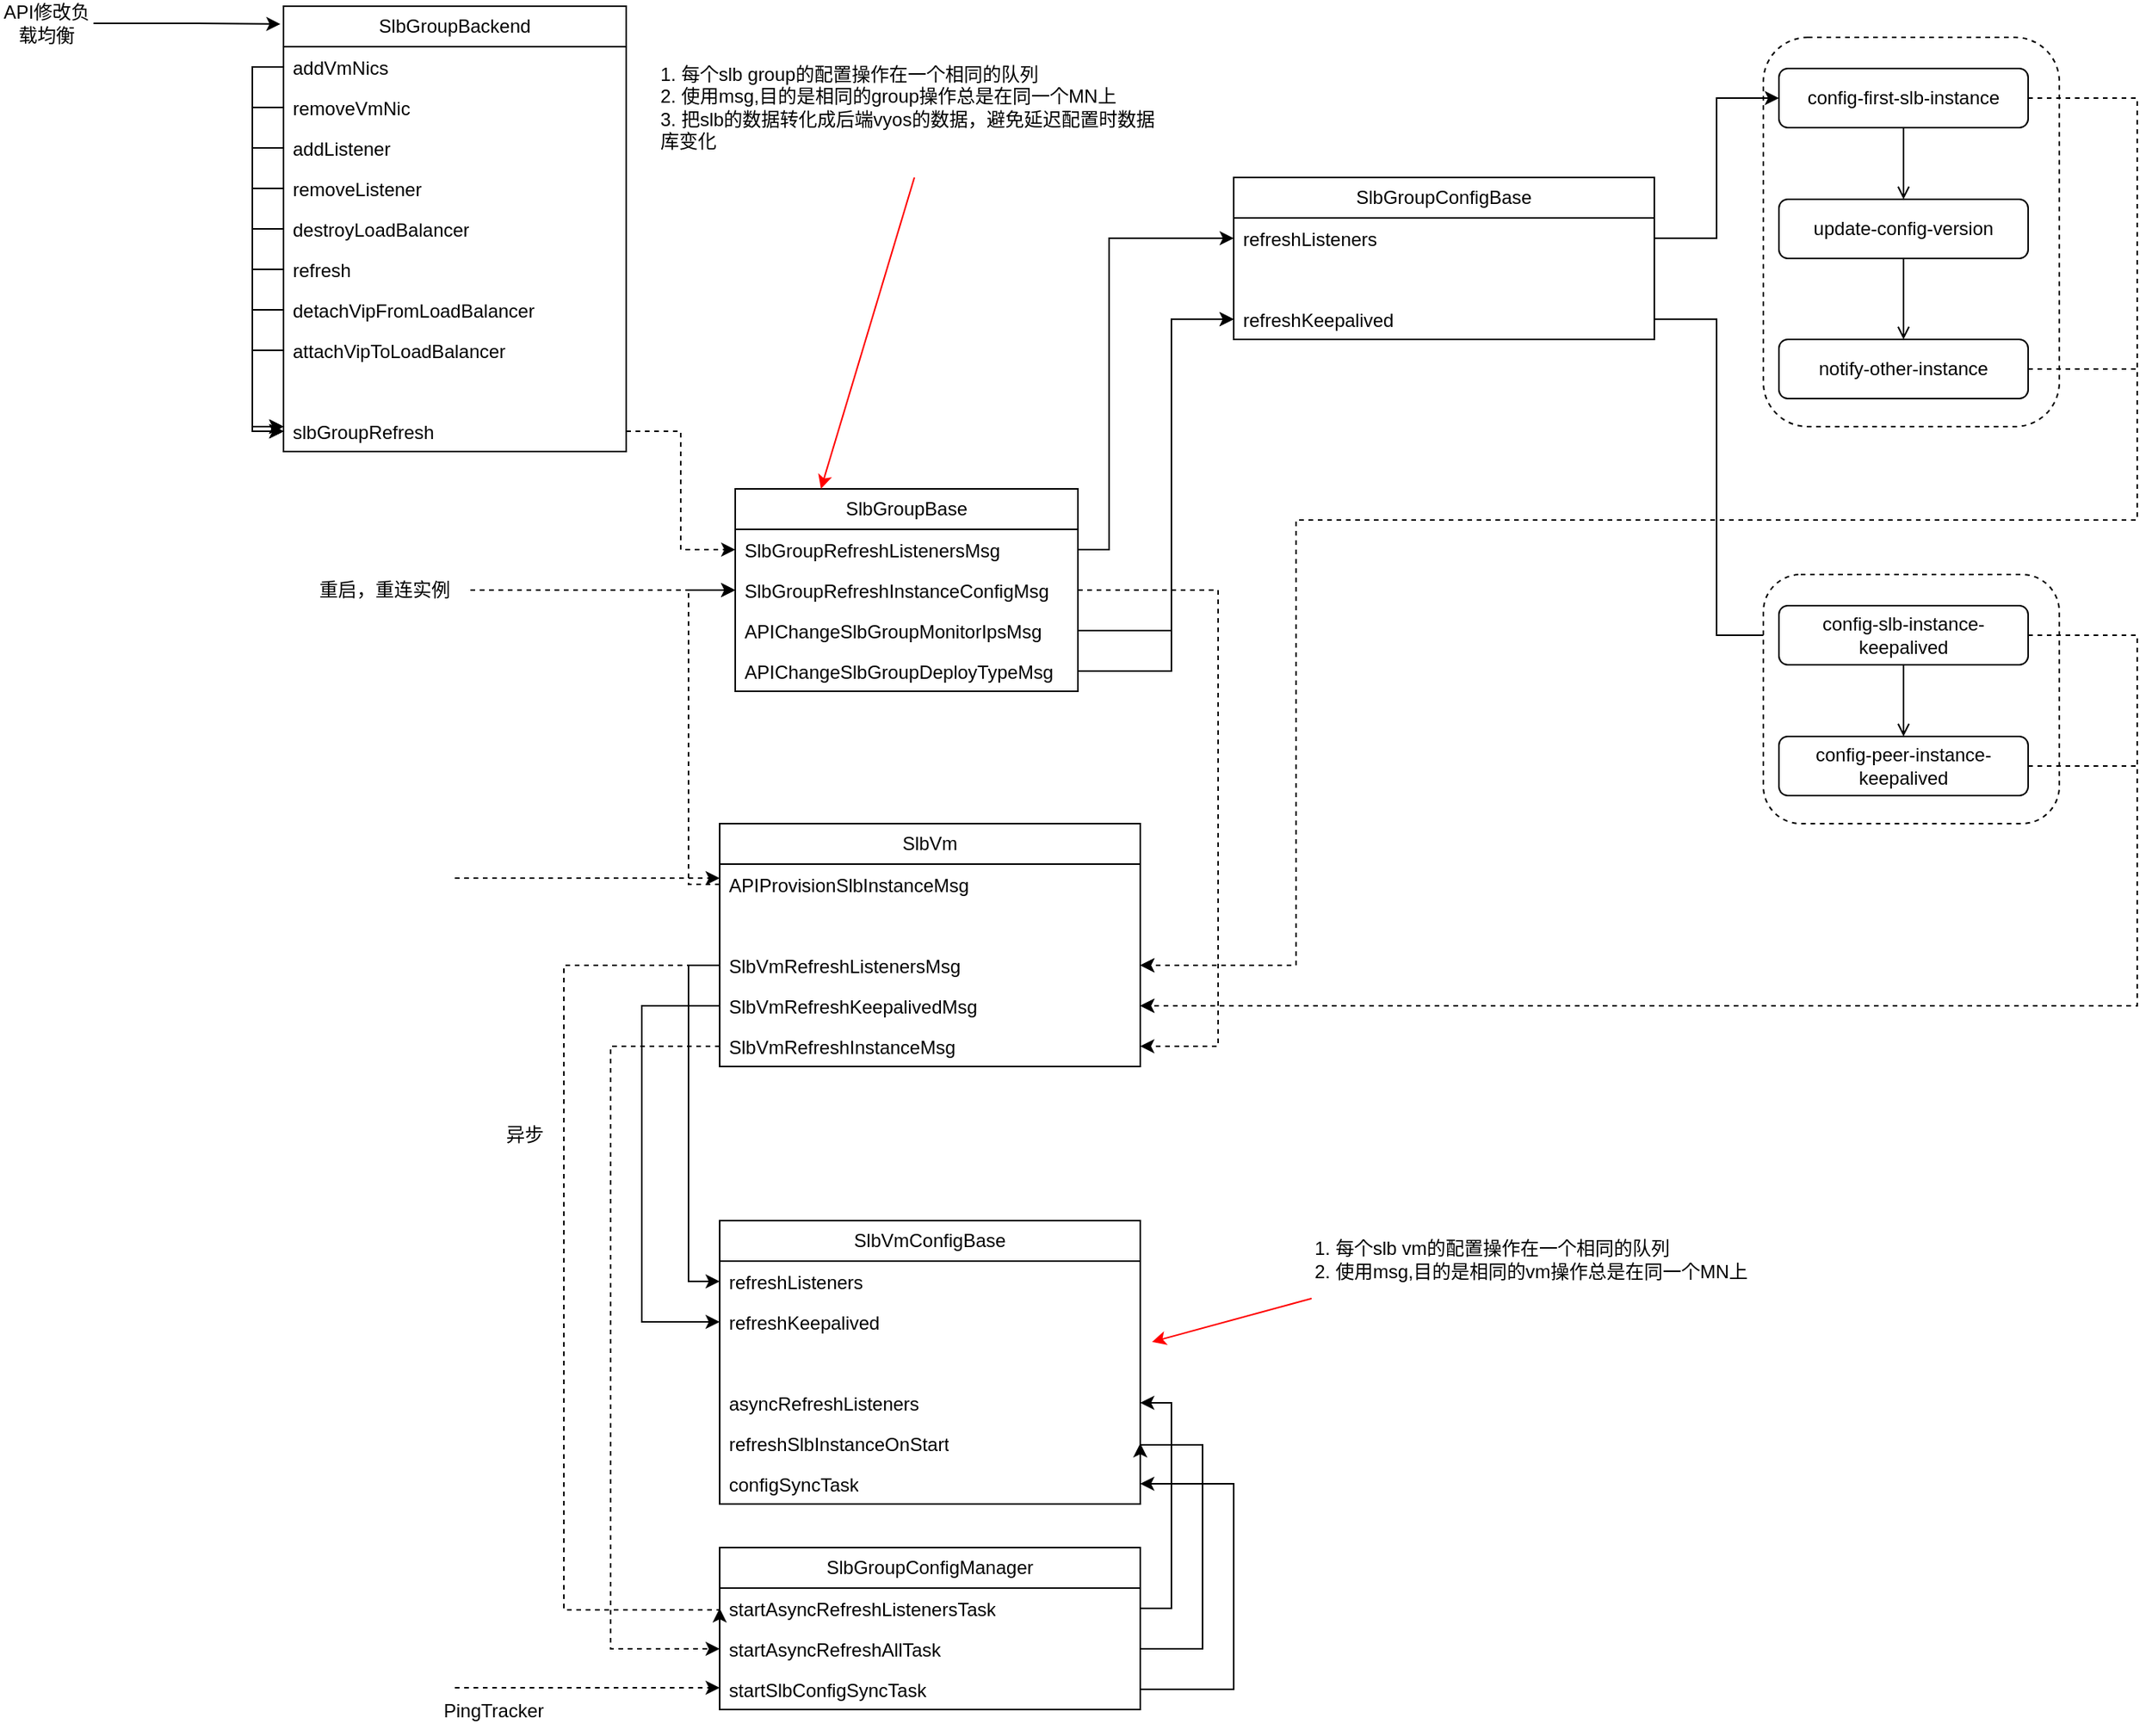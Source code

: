 <mxfile version="24.0.4" type="github">
  <diagram name="第 1 页" id="hfluHzG-TYxE_x7D1qcY">
    <mxGraphModel dx="2303" dy="1415" grid="1" gridSize="10" guides="1" tooltips="1" connect="1" arrows="1" fold="1" page="1" pageScale="1" pageWidth="1169" pageHeight="826" math="0" shadow="0">
      <root>
        <mxCell id="0" />
        <mxCell id="1" parent="0" />
        <mxCell id="cyxen19gM1Nl3GTO7q-8-1" value="SlbGroupBase" style="swimlane;fontStyle=0;childLayout=stackLayout;horizontal=1;startSize=26;fillColor=none;horizontalStack=0;resizeParent=1;resizeParentMax=0;resizeLast=0;collapsible=1;marginBottom=0;whiteSpace=wrap;html=1;" vertex="1" parent="1">
          <mxGeometry y="120" width="220" height="130" as="geometry" />
        </mxCell>
        <mxCell id="cyxen19gM1Nl3GTO7q-8-2" value="SlbGroupRefreshListenersMsg" style="text;strokeColor=none;fillColor=none;align=left;verticalAlign=top;spacingLeft=4;spacingRight=4;overflow=hidden;rotatable=0;points=[[0,0.5],[1,0.5]];portConstraint=eastwest;whiteSpace=wrap;html=1;" vertex="1" parent="cyxen19gM1Nl3GTO7q-8-1">
          <mxGeometry y="26" width="220" height="26" as="geometry" />
        </mxCell>
        <mxCell id="cyxen19gM1Nl3GTO7q-8-3" value="SlbGroupRefreshInstanceConfigMsg" style="text;strokeColor=none;fillColor=none;align=left;verticalAlign=top;spacingLeft=4;spacingRight=4;overflow=hidden;rotatable=0;points=[[0,0.5],[1,0.5]];portConstraint=eastwest;whiteSpace=wrap;html=1;" vertex="1" parent="cyxen19gM1Nl3GTO7q-8-1">
          <mxGeometry y="52" width="220" height="26" as="geometry" />
        </mxCell>
        <mxCell id="cyxen19gM1Nl3GTO7q-8-4" value="APIChangeSlbGroupMonitorIpsMsg" style="text;strokeColor=none;fillColor=none;align=left;verticalAlign=top;spacingLeft=4;spacingRight=4;overflow=hidden;rotatable=0;points=[[0,0.5],[1,0.5]];portConstraint=eastwest;whiteSpace=wrap;html=1;" vertex="1" parent="cyxen19gM1Nl3GTO7q-8-1">
          <mxGeometry y="78" width="220" height="26" as="geometry" />
        </mxCell>
        <mxCell id="cyxen19gM1Nl3GTO7q-8-5" value="APIChangeSlbGroupDeployTypeMsg" style="text;strokeColor=none;fillColor=none;align=left;verticalAlign=top;spacingLeft=4;spacingRight=4;overflow=hidden;rotatable=0;points=[[0,0.5],[1,0.5]];portConstraint=eastwest;whiteSpace=wrap;html=1;" vertex="1" parent="cyxen19gM1Nl3GTO7q-8-1">
          <mxGeometry y="104" width="220" height="26" as="geometry" />
        </mxCell>
        <mxCell id="cyxen19gM1Nl3GTO7q-8-6" value="SlbGroupConfigBase" style="swimlane;fontStyle=0;childLayout=stackLayout;horizontal=1;startSize=26;fillColor=none;horizontalStack=0;resizeParent=1;resizeParentMax=0;resizeLast=0;collapsible=1;marginBottom=0;whiteSpace=wrap;html=1;" vertex="1" parent="1">
          <mxGeometry x="320" y="-80" width="270" height="104" as="geometry" />
        </mxCell>
        <mxCell id="cyxen19gM1Nl3GTO7q-8-7" value="refreshListeners" style="text;strokeColor=none;fillColor=none;align=left;verticalAlign=top;spacingLeft=4;spacingRight=4;overflow=hidden;rotatable=0;points=[[0,0.5],[1,0.5]];portConstraint=eastwest;whiteSpace=wrap;html=1;" vertex="1" parent="cyxen19gM1Nl3GTO7q-8-6">
          <mxGeometry y="26" width="270" height="26" as="geometry" />
        </mxCell>
        <mxCell id="cyxen19gM1Nl3GTO7q-8-8" value="&amp;nbsp;&amp;nbsp;" style="text;strokeColor=none;fillColor=none;align=left;verticalAlign=top;spacingLeft=4;spacingRight=4;overflow=hidden;rotatable=0;points=[[0,0.5],[1,0.5]];portConstraint=eastwest;whiteSpace=wrap;html=1;" vertex="1" parent="cyxen19gM1Nl3GTO7q-8-6">
          <mxGeometry y="52" width="270" height="26" as="geometry" />
        </mxCell>
        <mxCell id="cyxen19gM1Nl3GTO7q-8-9" value="refreshKeepalived" style="text;strokeColor=none;fillColor=none;align=left;verticalAlign=top;spacingLeft=4;spacingRight=4;overflow=hidden;rotatable=0;points=[[0,0.5],[1,0.5]];portConstraint=eastwest;whiteSpace=wrap;html=1;" vertex="1" parent="cyxen19gM1Nl3GTO7q-8-6">
          <mxGeometry y="78" width="270" height="26" as="geometry" />
        </mxCell>
        <mxCell id="cyxen19gM1Nl3GTO7q-8-16" value="SlbGroupBackend" style="swimlane;fontStyle=0;childLayout=stackLayout;horizontal=1;startSize=26;fillColor=none;horizontalStack=0;resizeParent=1;resizeParentMax=0;resizeLast=0;collapsible=1;marginBottom=0;whiteSpace=wrap;html=1;" vertex="1" parent="1">
          <mxGeometry x="-290" y="-190" width="220" height="286" as="geometry" />
        </mxCell>
        <mxCell id="cyxen19gM1Nl3GTO7q-8-29" style="edgeStyle=orthogonalEdgeStyle;rounded=0;orthogonalLoop=1;jettySize=auto;html=1;entryX=0;entryY=0.5;entryDx=0;entryDy=0;" edge="1" parent="cyxen19gM1Nl3GTO7q-8-16" source="cyxen19gM1Nl3GTO7q-8-17" target="cyxen19gM1Nl3GTO7q-8-26">
          <mxGeometry relative="1" as="geometry" />
        </mxCell>
        <mxCell id="cyxen19gM1Nl3GTO7q-8-17" value="addVmNics" style="text;strokeColor=none;fillColor=none;align=left;verticalAlign=top;spacingLeft=4;spacingRight=4;overflow=hidden;rotatable=0;points=[[0,0.5],[1,0.5]];portConstraint=eastwest;whiteSpace=wrap;html=1;" vertex="1" parent="cyxen19gM1Nl3GTO7q-8-16">
          <mxGeometry y="26" width="220" height="26" as="geometry" />
        </mxCell>
        <mxCell id="cyxen19gM1Nl3GTO7q-8-31" style="edgeStyle=orthogonalEdgeStyle;rounded=0;orthogonalLoop=1;jettySize=auto;html=1;entryX=0;entryY=0.5;entryDx=0;entryDy=0;" edge="1" parent="cyxen19gM1Nl3GTO7q-8-16" source="cyxen19gM1Nl3GTO7q-8-18" target="cyxen19gM1Nl3GTO7q-8-26">
          <mxGeometry relative="1" as="geometry" />
        </mxCell>
        <mxCell id="cyxen19gM1Nl3GTO7q-8-18" value="removeVmNic" style="text;strokeColor=none;fillColor=none;align=left;verticalAlign=top;spacingLeft=4;spacingRight=4;overflow=hidden;rotatable=0;points=[[0,0.5],[1,0.5]];portConstraint=eastwest;whiteSpace=wrap;html=1;" vertex="1" parent="cyxen19gM1Nl3GTO7q-8-16">
          <mxGeometry y="52" width="220" height="26" as="geometry" />
        </mxCell>
        <mxCell id="cyxen19gM1Nl3GTO7q-8-32" style="edgeStyle=orthogonalEdgeStyle;rounded=0;orthogonalLoop=1;jettySize=auto;html=1;entryX=0;entryY=0.5;entryDx=0;entryDy=0;" edge="1" parent="cyxen19gM1Nl3GTO7q-8-16" source="cyxen19gM1Nl3GTO7q-8-19" target="cyxen19gM1Nl3GTO7q-8-26">
          <mxGeometry relative="1" as="geometry" />
        </mxCell>
        <mxCell id="cyxen19gM1Nl3GTO7q-8-19" value="addListener" style="text;strokeColor=none;fillColor=none;align=left;verticalAlign=top;spacingLeft=4;spacingRight=4;overflow=hidden;rotatable=0;points=[[0,0.5],[1,0.5]];portConstraint=eastwest;whiteSpace=wrap;html=1;" vertex="1" parent="cyxen19gM1Nl3GTO7q-8-16">
          <mxGeometry y="78" width="220" height="26" as="geometry" />
        </mxCell>
        <mxCell id="cyxen19gM1Nl3GTO7q-8-33" style="edgeStyle=orthogonalEdgeStyle;rounded=0;orthogonalLoop=1;jettySize=auto;html=1;" edge="1" parent="cyxen19gM1Nl3GTO7q-8-16" source="cyxen19gM1Nl3GTO7q-8-20">
          <mxGeometry relative="1" as="geometry">
            <mxPoint y="270" as="targetPoint" />
            <Array as="points">
              <mxPoint x="-20" y="117" />
              <mxPoint x="-20" y="270" />
            </Array>
          </mxGeometry>
        </mxCell>
        <mxCell id="cyxen19gM1Nl3GTO7q-8-20" value="removeListener" style="text;strokeColor=none;fillColor=none;align=left;verticalAlign=top;spacingLeft=4;spacingRight=4;overflow=hidden;rotatable=0;points=[[0,0.5],[1,0.5]];portConstraint=eastwest;whiteSpace=wrap;html=1;" vertex="1" parent="cyxen19gM1Nl3GTO7q-8-16">
          <mxGeometry y="104" width="220" height="26" as="geometry" />
        </mxCell>
        <mxCell id="cyxen19gM1Nl3GTO7q-8-34" style="edgeStyle=orthogonalEdgeStyle;rounded=0;orthogonalLoop=1;jettySize=auto;html=1;entryX=0;entryY=0.5;entryDx=0;entryDy=0;" edge="1" parent="cyxen19gM1Nl3GTO7q-8-16" source="cyxen19gM1Nl3GTO7q-8-21" target="cyxen19gM1Nl3GTO7q-8-26">
          <mxGeometry relative="1" as="geometry" />
        </mxCell>
        <mxCell id="cyxen19gM1Nl3GTO7q-8-21" value="destroyLoadBalancer" style="text;strokeColor=none;fillColor=none;align=left;verticalAlign=top;spacingLeft=4;spacingRight=4;overflow=hidden;rotatable=0;points=[[0,0.5],[1,0.5]];portConstraint=eastwest;whiteSpace=wrap;html=1;" vertex="1" parent="cyxen19gM1Nl3GTO7q-8-16">
          <mxGeometry y="130" width="220" height="26" as="geometry" />
        </mxCell>
        <mxCell id="cyxen19gM1Nl3GTO7q-8-35" style="edgeStyle=orthogonalEdgeStyle;rounded=0;orthogonalLoop=1;jettySize=auto;html=1;" edge="1" parent="cyxen19gM1Nl3GTO7q-8-16" source="cyxen19gM1Nl3GTO7q-8-22">
          <mxGeometry relative="1" as="geometry">
            <mxPoint y="270" as="targetPoint" />
            <Array as="points">
              <mxPoint x="-20" y="169" />
              <mxPoint x="-20" y="270" />
            </Array>
          </mxGeometry>
        </mxCell>
        <mxCell id="cyxen19gM1Nl3GTO7q-8-22" value="refresh" style="text;strokeColor=none;fillColor=none;align=left;verticalAlign=top;spacingLeft=4;spacingRight=4;overflow=hidden;rotatable=0;points=[[0,0.5],[1,0.5]];portConstraint=eastwest;whiteSpace=wrap;html=1;" vertex="1" parent="cyxen19gM1Nl3GTO7q-8-16">
          <mxGeometry y="156" width="220" height="26" as="geometry" />
        </mxCell>
        <mxCell id="cyxen19gM1Nl3GTO7q-8-36" style="edgeStyle=orthogonalEdgeStyle;rounded=0;orthogonalLoop=1;jettySize=auto;html=1;" edge="1" parent="cyxen19gM1Nl3GTO7q-8-16" source="cyxen19gM1Nl3GTO7q-8-23">
          <mxGeometry relative="1" as="geometry">
            <mxPoint y="270" as="targetPoint" />
            <Array as="points">
              <mxPoint x="-20" y="195" />
              <mxPoint x="-20" y="270" />
            </Array>
          </mxGeometry>
        </mxCell>
        <mxCell id="cyxen19gM1Nl3GTO7q-8-23" value="detachVipFromLoadBalancer" style="text;strokeColor=none;fillColor=none;align=left;verticalAlign=top;spacingLeft=4;spacingRight=4;overflow=hidden;rotatable=0;points=[[0,0.5],[1,0.5]];portConstraint=eastwest;whiteSpace=wrap;html=1;" vertex="1" parent="cyxen19gM1Nl3GTO7q-8-16">
          <mxGeometry y="182" width="220" height="26" as="geometry" />
        </mxCell>
        <mxCell id="cyxen19gM1Nl3GTO7q-8-37" style="edgeStyle=orthogonalEdgeStyle;rounded=0;orthogonalLoop=1;jettySize=auto;html=1;" edge="1" parent="cyxen19gM1Nl3GTO7q-8-16" source="cyxen19gM1Nl3GTO7q-8-24">
          <mxGeometry relative="1" as="geometry">
            <mxPoint y="270" as="targetPoint" />
            <Array as="points">
              <mxPoint x="-20" y="221" />
              <mxPoint x="-20" y="270" />
            </Array>
          </mxGeometry>
        </mxCell>
        <mxCell id="cyxen19gM1Nl3GTO7q-8-24" value="attachVipToLoadBalancer" style="text;strokeColor=none;fillColor=none;align=left;verticalAlign=top;spacingLeft=4;spacingRight=4;overflow=hidden;rotatable=0;points=[[0,0.5],[1,0.5]];portConstraint=eastwest;whiteSpace=wrap;html=1;" vertex="1" parent="cyxen19gM1Nl3GTO7q-8-16">
          <mxGeometry y="208" width="220" height="26" as="geometry" />
        </mxCell>
        <mxCell id="cyxen19gM1Nl3GTO7q-8-25" value="&amp;nbsp; &amp;nbsp;" style="text;strokeColor=none;fillColor=none;align=left;verticalAlign=top;spacingLeft=4;spacingRight=4;overflow=hidden;rotatable=0;points=[[0,0.5],[1,0.5]];portConstraint=eastwest;whiteSpace=wrap;html=1;" vertex="1" parent="cyxen19gM1Nl3GTO7q-8-16">
          <mxGeometry y="234" width="220" height="26" as="geometry" />
        </mxCell>
        <mxCell id="cyxen19gM1Nl3GTO7q-8-26" value="slbGroupRefresh" style="text;strokeColor=none;fillColor=none;align=left;verticalAlign=top;spacingLeft=4;spacingRight=4;overflow=hidden;rotatable=0;points=[[0,0.5],[1,0.5]];portConstraint=eastwest;whiteSpace=wrap;html=1;" vertex="1" parent="cyxen19gM1Nl3GTO7q-8-16">
          <mxGeometry y="260" width="220" height="26" as="geometry" />
        </mxCell>
        <mxCell id="cyxen19gM1Nl3GTO7q-8-38" style="edgeStyle=orthogonalEdgeStyle;rounded=0;orthogonalLoop=1;jettySize=auto;html=1;entryX=0;entryY=0.5;entryDx=0;entryDy=0;dashed=1;" edge="1" parent="1" source="cyxen19gM1Nl3GTO7q-8-26" target="cyxen19gM1Nl3GTO7q-8-2">
          <mxGeometry relative="1" as="geometry" />
        </mxCell>
        <mxCell id="cyxen19gM1Nl3GTO7q-8-39" value="API修改负载均衡" style="text;html=1;align=center;verticalAlign=middle;whiteSpace=wrap;rounded=0;" vertex="1" parent="1">
          <mxGeometry x="-472" y="-194" width="60" height="30" as="geometry" />
        </mxCell>
        <mxCell id="cyxen19gM1Nl3GTO7q-8-40" style="edgeStyle=orthogonalEdgeStyle;rounded=0;orthogonalLoop=1;jettySize=auto;html=1;entryX=-0.009;entryY=0.04;entryDx=0;entryDy=0;entryPerimeter=0;" edge="1" parent="1" source="cyxen19gM1Nl3GTO7q-8-39" target="cyxen19gM1Nl3GTO7q-8-16">
          <mxGeometry relative="1" as="geometry" />
        </mxCell>
        <mxCell id="cyxen19gM1Nl3GTO7q-8-41" style="edgeStyle=orthogonalEdgeStyle;rounded=0;orthogonalLoop=1;jettySize=auto;html=1;entryX=0;entryY=0.5;entryDx=0;entryDy=0;" edge="1" parent="1" source="cyxen19gM1Nl3GTO7q-8-2" target="cyxen19gM1Nl3GTO7q-8-7">
          <mxGeometry relative="1" as="geometry">
            <Array as="points">
              <mxPoint x="240" y="159" />
              <mxPoint x="240" y="-41" />
            </Array>
          </mxGeometry>
        </mxCell>
        <mxCell id="cyxen19gM1Nl3GTO7q-8-48" value="" style="group" vertex="1" connectable="0" parent="1">
          <mxGeometry x="660" y="-170" width="190" height="250" as="geometry" />
        </mxCell>
        <mxCell id="cyxen19gM1Nl3GTO7q-8-47" value="" style="rounded=1;whiteSpace=wrap;html=1;dashed=1;" vertex="1" parent="cyxen19gM1Nl3GTO7q-8-48">
          <mxGeometry width="190" height="250" as="geometry" />
        </mxCell>
        <mxCell id="cyxen19gM1Nl3GTO7q-8-45" style="edgeStyle=orthogonalEdgeStyle;rounded=0;orthogonalLoop=1;jettySize=auto;html=1;entryX=0.5;entryY=0;entryDx=0;entryDy=0;endArrow=open;endFill=0;" edge="1" parent="cyxen19gM1Nl3GTO7q-8-48" source="cyxen19gM1Nl3GTO7q-8-42" target="cyxen19gM1Nl3GTO7q-8-43">
          <mxGeometry relative="1" as="geometry" />
        </mxCell>
        <mxCell id="cyxen19gM1Nl3GTO7q-8-42" value="config-first-slb-instance" style="rounded=1;whiteSpace=wrap;html=1;" vertex="1" parent="cyxen19gM1Nl3GTO7q-8-48">
          <mxGeometry x="10" y="20" width="160" height="38" as="geometry" />
        </mxCell>
        <mxCell id="cyxen19gM1Nl3GTO7q-8-46" style="edgeStyle=orthogonalEdgeStyle;rounded=0;orthogonalLoop=1;jettySize=auto;html=1;endArrow=open;endFill=0;" edge="1" parent="cyxen19gM1Nl3GTO7q-8-48" source="cyxen19gM1Nl3GTO7q-8-43" target="cyxen19gM1Nl3GTO7q-8-44">
          <mxGeometry relative="1" as="geometry" />
        </mxCell>
        <mxCell id="cyxen19gM1Nl3GTO7q-8-43" value="update-config-version" style="rounded=1;whiteSpace=wrap;html=1;" vertex="1" parent="cyxen19gM1Nl3GTO7q-8-48">
          <mxGeometry x="10" y="104" width="160" height="38" as="geometry" />
        </mxCell>
        <mxCell id="cyxen19gM1Nl3GTO7q-8-44" value="notify-other-instance" style="rounded=1;whiteSpace=wrap;html=1;" vertex="1" parent="cyxen19gM1Nl3GTO7q-8-48">
          <mxGeometry x="10" y="194" width="160" height="38" as="geometry" />
        </mxCell>
        <mxCell id="cyxen19gM1Nl3GTO7q-8-49" style="edgeStyle=orthogonalEdgeStyle;rounded=0;orthogonalLoop=1;jettySize=auto;html=1;entryX=0;entryY=0.5;entryDx=0;entryDy=0;" edge="1" parent="1" source="cyxen19gM1Nl3GTO7q-8-7" target="cyxen19gM1Nl3GTO7q-8-42">
          <mxGeometry relative="1" as="geometry" />
        </mxCell>
        <mxCell id="cyxen19gM1Nl3GTO7q-8-62" style="edgeStyle=orthogonalEdgeStyle;rounded=0;orthogonalLoop=1;jettySize=auto;html=1;entryX=0;entryY=0.5;entryDx=0;entryDy=0;" edge="1" parent="1" source="cyxen19gM1Nl3GTO7q-8-9" target="cyxen19gM1Nl3GTO7q-8-58">
          <mxGeometry relative="1" as="geometry" />
        </mxCell>
        <mxCell id="cyxen19gM1Nl3GTO7q-8-66" style="edgeStyle=orthogonalEdgeStyle;rounded=0;orthogonalLoop=1;jettySize=auto;html=1;dashed=1;" edge="1" parent="1" source="cyxen19gM1Nl3GTO7q-8-65" target="cyxen19gM1Nl3GTO7q-8-3">
          <mxGeometry relative="1" as="geometry" />
        </mxCell>
        <mxCell id="cyxen19gM1Nl3GTO7q-8-65" value="重启，重连实例" style="text;html=1;align=center;verticalAlign=middle;whiteSpace=wrap;rounded=0;" vertex="1" parent="1">
          <mxGeometry x="-280" y="170" width="110" height="30" as="geometry" />
        </mxCell>
        <mxCell id="cyxen19gM1Nl3GTO7q-8-79" style="edgeStyle=orthogonalEdgeStyle;rounded=0;orthogonalLoop=1;jettySize=auto;html=1;entryX=0;entryY=0.5;entryDx=0;entryDy=0;" edge="1" parent="1" source="cyxen19gM1Nl3GTO7q-8-4" target="cyxen19gM1Nl3GTO7q-8-9">
          <mxGeometry relative="1" as="geometry">
            <Array as="points">
              <mxPoint x="280" y="211" />
              <mxPoint x="280" y="11" />
            </Array>
          </mxGeometry>
        </mxCell>
        <mxCell id="cyxen19gM1Nl3GTO7q-8-81" style="edgeStyle=orthogonalEdgeStyle;rounded=0;orthogonalLoop=1;jettySize=auto;html=1;" edge="1" parent="1" source="cyxen19gM1Nl3GTO7q-8-5" target="cyxen19gM1Nl3GTO7q-8-9">
          <mxGeometry relative="1" as="geometry">
            <Array as="points">
              <mxPoint x="280" y="237" />
              <mxPoint x="280" y="11" />
            </Array>
          </mxGeometry>
        </mxCell>
        <mxCell id="cyxen19gM1Nl3GTO7q-8-82" value="" style="group" vertex="1" connectable="0" parent="1">
          <mxGeometry x="660" y="175" width="190" height="160" as="geometry" />
        </mxCell>
        <mxCell id="cyxen19gM1Nl3GTO7q-8-56" value="" style="rounded=1;whiteSpace=wrap;html=1;dashed=1;" vertex="1" parent="cyxen19gM1Nl3GTO7q-8-82">
          <mxGeometry width="190" height="160" as="geometry" />
        </mxCell>
        <mxCell id="cyxen19gM1Nl3GTO7q-8-57" style="edgeStyle=orthogonalEdgeStyle;rounded=0;orthogonalLoop=1;jettySize=auto;html=1;entryX=0.5;entryY=0;entryDx=0;entryDy=0;endArrow=open;endFill=0;" edge="1" parent="cyxen19gM1Nl3GTO7q-8-82" source="cyxen19gM1Nl3GTO7q-8-58" target="cyxen19gM1Nl3GTO7q-8-60">
          <mxGeometry relative="1" as="geometry" />
        </mxCell>
        <mxCell id="cyxen19gM1Nl3GTO7q-8-58" value="config-slb-instance-keepalived" style="rounded=1;whiteSpace=wrap;html=1;" vertex="1" parent="cyxen19gM1Nl3GTO7q-8-82">
          <mxGeometry x="10" y="20" width="160" height="38" as="geometry" />
        </mxCell>
        <mxCell id="cyxen19gM1Nl3GTO7q-8-60" value="config-peer-instance-keepalived" style="rounded=1;whiteSpace=wrap;html=1;" vertex="1" parent="cyxen19gM1Nl3GTO7q-8-82">
          <mxGeometry x="10" y="104" width="160" height="38" as="geometry" />
        </mxCell>
        <mxCell id="cyxen19gM1Nl3GTO7q-8-118" value="1. 每个slb group的配置操作在一个相同的队列&lt;div&gt;2. 使用msg,目的是相同的group操作总是在同一个MN上&lt;br&gt;3. 把slb的数据转化成后端vyos的数据，避免延迟配置时数据库变化&lt;/div&gt;" style="text;html=1;align=left;verticalAlign=middle;whiteSpace=wrap;rounded=0;" vertex="1" parent="1">
          <mxGeometry x="-50" y="-170" width="330" height="90" as="geometry" />
        </mxCell>
        <mxCell id="cyxen19gM1Nl3GTO7q-8-120" value="" style="endArrow=classic;html=1;rounded=0;entryX=0.25;entryY=0;entryDx=0;entryDy=0;exitX=0.5;exitY=1;exitDx=0;exitDy=0;strokeColor=#FF0000;" edge="1" parent="1" source="cyxen19gM1Nl3GTO7q-8-118" target="cyxen19gM1Nl3GTO7q-8-1">
          <mxGeometry width="50" height="50" relative="1" as="geometry">
            <mxPoint x="90" y="-100" as="sourcePoint" />
            <mxPoint x="140" y="-150" as="targetPoint" />
          </mxGeometry>
        </mxCell>
        <mxCell id="cyxen19gM1Nl3GTO7q-8-121" style="edgeStyle=orthogonalEdgeStyle;rounded=0;orthogonalLoop=1;jettySize=auto;html=1;entryX=1;entryY=0.5;entryDx=0;entryDy=0;dashed=1;" edge="1" parent="1" source="cyxen19gM1Nl3GTO7q-8-42" target="cyxen19gM1Nl3GTO7q-8-130">
          <mxGeometry relative="1" as="geometry">
            <Array as="points">
              <mxPoint x="900" y="-131" />
              <mxPoint x="900" y="140" />
              <mxPoint x="360" y="140" />
              <mxPoint x="360" y="426" />
            </Array>
          </mxGeometry>
        </mxCell>
        <mxCell id="cyxen19gM1Nl3GTO7q-8-122" style="edgeStyle=orthogonalEdgeStyle;rounded=0;orthogonalLoop=1;jettySize=auto;html=1;entryX=1;entryY=0.5;entryDx=0;entryDy=0;dashed=1;" edge="1" parent="1" source="cyxen19gM1Nl3GTO7q-8-44" target="cyxen19gM1Nl3GTO7q-8-130">
          <mxGeometry relative="1" as="geometry">
            <Array as="points">
              <mxPoint x="900" y="43" />
              <mxPoint x="900" y="140" />
              <mxPoint x="360" y="140" />
              <mxPoint x="360" y="426" />
            </Array>
          </mxGeometry>
        </mxCell>
        <mxCell id="cyxen19gM1Nl3GTO7q-8-127" value="SlbVm" style="swimlane;fontStyle=0;childLayout=stackLayout;horizontal=1;startSize=26;fillColor=none;horizontalStack=0;resizeParent=1;resizeParentMax=0;resizeLast=0;collapsible=1;marginBottom=0;whiteSpace=wrap;html=1;" vertex="1" parent="1">
          <mxGeometry x="-10" y="335" width="270" height="156" as="geometry" />
        </mxCell>
        <mxCell id="cyxen19gM1Nl3GTO7q-8-128" value="APIProvisionSlbInstanceMsg" style="text;strokeColor=none;fillColor=none;align=left;verticalAlign=top;spacingLeft=4;spacingRight=4;overflow=hidden;rotatable=0;points=[[0,0.5],[1,0.5]];portConstraint=eastwest;whiteSpace=wrap;html=1;" vertex="1" parent="cyxen19gM1Nl3GTO7q-8-127">
          <mxGeometry y="26" width="270" height="26" as="geometry" />
        </mxCell>
        <mxCell id="cyxen19gM1Nl3GTO7q-8-129" value="&amp;nbsp; &amp;nbsp;" style="text;strokeColor=none;fillColor=none;align=left;verticalAlign=top;spacingLeft=4;spacingRight=4;overflow=hidden;rotatable=0;points=[[0,0.5],[1,0.5]];portConstraint=eastwest;whiteSpace=wrap;html=1;" vertex="1" parent="cyxen19gM1Nl3GTO7q-8-127">
          <mxGeometry y="52" width="270" height="26" as="geometry" />
        </mxCell>
        <mxCell id="cyxen19gM1Nl3GTO7q-8-130" value="SlbVmRefreshListenersMsg" style="text;strokeColor=none;fillColor=none;align=left;verticalAlign=top;spacingLeft=4;spacingRight=4;overflow=hidden;rotatable=0;points=[[0,0.5],[1,0.5]];portConstraint=eastwest;whiteSpace=wrap;html=1;" vertex="1" parent="cyxen19gM1Nl3GTO7q-8-127">
          <mxGeometry y="78" width="270" height="26" as="geometry" />
        </mxCell>
        <mxCell id="cyxen19gM1Nl3GTO7q-8-131" value="SlbVmRefreshKeepalivedMsg" style="text;strokeColor=none;fillColor=none;align=left;verticalAlign=top;spacingLeft=4;spacingRight=4;overflow=hidden;rotatable=0;points=[[0,0.5],[1,0.5]];portConstraint=eastwest;whiteSpace=wrap;html=1;" vertex="1" parent="cyxen19gM1Nl3GTO7q-8-127">
          <mxGeometry y="104" width="270" height="26" as="geometry" />
        </mxCell>
        <mxCell id="cyxen19gM1Nl3GTO7q-8-133" value="SlbVmRefreshInstanceMsg" style="text;strokeColor=none;fillColor=none;align=left;verticalAlign=top;spacingLeft=4;spacingRight=4;overflow=hidden;rotatable=0;points=[[0,0.5],[1,0.5]];portConstraint=eastwest;whiteSpace=wrap;html=1;" vertex="1" parent="cyxen19gM1Nl3GTO7q-8-127">
          <mxGeometry y="130" width="270" height="26" as="geometry" />
        </mxCell>
        <mxCell id="cyxen19gM1Nl3GTO7q-8-132" style="edgeStyle=orthogonalEdgeStyle;rounded=0;orthogonalLoop=1;jettySize=auto;html=1;entryX=0;entryY=0.5;entryDx=0;entryDy=0;dashed=1;" edge="1" parent="1" source="cyxen19gM1Nl3GTO7q-8-128" target="cyxen19gM1Nl3GTO7q-8-3">
          <mxGeometry relative="1" as="geometry" />
        </mxCell>
        <mxCell id="cyxen19gM1Nl3GTO7q-8-134" style="edgeStyle=orthogonalEdgeStyle;rounded=0;orthogonalLoop=1;jettySize=auto;html=1;entryX=1;entryY=0.5;entryDx=0;entryDy=0;dashed=1;" edge="1" parent="1" source="cyxen19gM1Nl3GTO7q-8-58" target="cyxen19gM1Nl3GTO7q-8-131">
          <mxGeometry relative="1" as="geometry">
            <Array as="points">
              <mxPoint x="900" y="214" />
              <mxPoint x="900" y="452" />
            </Array>
          </mxGeometry>
        </mxCell>
        <mxCell id="cyxen19gM1Nl3GTO7q-8-136" style="edgeStyle=orthogonalEdgeStyle;rounded=0;orthogonalLoop=1;jettySize=auto;html=1;entryX=1;entryY=0.5;entryDx=0;entryDy=0;dashed=1;" edge="1" parent="1" source="cyxen19gM1Nl3GTO7q-8-60" target="cyxen19gM1Nl3GTO7q-8-131">
          <mxGeometry relative="1" as="geometry">
            <Array as="points">
              <mxPoint x="900" y="298" />
              <mxPoint x="900" y="452" />
            </Array>
          </mxGeometry>
        </mxCell>
        <mxCell id="cyxen19gM1Nl3GTO7q-8-137" style="edgeStyle=orthogonalEdgeStyle;rounded=0;orthogonalLoop=1;jettySize=auto;html=1;entryX=1;entryY=0.5;entryDx=0;entryDy=0;dashed=1;" edge="1" parent="1" source="cyxen19gM1Nl3GTO7q-8-3" target="cyxen19gM1Nl3GTO7q-8-133">
          <mxGeometry relative="1" as="geometry">
            <Array as="points">
              <mxPoint x="310" y="185" />
              <mxPoint x="310" y="478" />
            </Array>
          </mxGeometry>
        </mxCell>
        <mxCell id="cyxen19gM1Nl3GTO7q-8-138" style="edgeStyle=orthogonalEdgeStyle;rounded=0;orthogonalLoop=1;jettySize=auto;html=1;dashed=1;" edge="1" parent="1">
          <mxGeometry relative="1" as="geometry">
            <mxPoint x="-180" y="370" as="sourcePoint" />
            <mxPoint x="-10" y="370" as="targetPoint" />
          </mxGeometry>
        </mxCell>
        <mxCell id="cyxen19gM1Nl3GTO7q-8-139" value="SlbVmConfigBase" style="swimlane;fontStyle=0;childLayout=stackLayout;horizontal=1;startSize=26;fillColor=none;horizontalStack=0;resizeParent=1;resizeParentMax=0;resizeLast=0;collapsible=1;marginBottom=0;whiteSpace=wrap;html=1;" vertex="1" parent="1">
          <mxGeometry x="-10" y="590" width="270" height="182" as="geometry" />
        </mxCell>
        <mxCell id="cyxen19gM1Nl3GTO7q-8-140" value="refreshListeners" style="text;strokeColor=none;fillColor=none;align=left;verticalAlign=top;spacingLeft=4;spacingRight=4;overflow=hidden;rotatable=0;points=[[0,0.5],[1,0.5]];portConstraint=eastwest;whiteSpace=wrap;html=1;" vertex="1" parent="cyxen19gM1Nl3GTO7q-8-139">
          <mxGeometry y="26" width="270" height="26" as="geometry" />
        </mxCell>
        <mxCell id="cyxen19gM1Nl3GTO7q-8-142" value="refreshKeepalived" style="text;strokeColor=none;fillColor=none;align=left;verticalAlign=top;spacingLeft=4;spacingRight=4;overflow=hidden;rotatable=0;points=[[0,0.5],[1,0.5]];portConstraint=eastwest;whiteSpace=wrap;html=1;" vertex="1" parent="cyxen19gM1Nl3GTO7q-8-139">
          <mxGeometry y="52" width="270" height="26" as="geometry" />
        </mxCell>
        <mxCell id="cyxen19gM1Nl3GTO7q-8-141" value="&amp;nbsp;&amp;nbsp;" style="text;strokeColor=none;fillColor=none;align=left;verticalAlign=top;spacingLeft=4;spacingRight=4;overflow=hidden;rotatable=0;points=[[0,0.5],[1,0.5]];portConstraint=eastwest;whiteSpace=wrap;html=1;" vertex="1" parent="cyxen19gM1Nl3GTO7q-8-139">
          <mxGeometry y="78" width="270" height="26" as="geometry" />
        </mxCell>
        <mxCell id="cyxen19gM1Nl3GTO7q-8-154" value="asyncRefreshListeners" style="text;strokeColor=none;fillColor=none;align=left;verticalAlign=top;spacingLeft=4;spacingRight=4;overflow=hidden;rotatable=0;points=[[0,0.5],[1,0.5]];portConstraint=eastwest;whiteSpace=wrap;html=1;" vertex="1" parent="cyxen19gM1Nl3GTO7q-8-139">
          <mxGeometry y="104" width="270" height="26" as="geometry" />
        </mxCell>
        <mxCell id="cyxen19gM1Nl3GTO7q-8-157" value="refreshSlbInstanceOnStart" style="text;strokeColor=none;fillColor=none;align=left;verticalAlign=top;spacingLeft=4;spacingRight=4;overflow=hidden;rotatable=0;points=[[0,0.5],[1,0.5]];portConstraint=eastwest;whiteSpace=wrap;html=1;" vertex="1" parent="cyxen19gM1Nl3GTO7q-8-139">
          <mxGeometry y="130" width="270" height="26" as="geometry" />
        </mxCell>
        <mxCell id="cyxen19gM1Nl3GTO7q-8-156" value="configSyncTask" style="text;strokeColor=none;fillColor=none;align=left;verticalAlign=top;spacingLeft=4;spacingRight=4;overflow=hidden;rotatable=0;points=[[0,0.5],[1,0.5]];portConstraint=eastwest;whiteSpace=wrap;html=1;" vertex="1" parent="cyxen19gM1Nl3GTO7q-8-139">
          <mxGeometry y="156" width="270" height="26" as="geometry" />
        </mxCell>
        <mxCell id="cyxen19gM1Nl3GTO7q-8-143" style="edgeStyle=orthogonalEdgeStyle;rounded=0;orthogonalLoop=1;jettySize=auto;html=1;entryX=0;entryY=0.5;entryDx=0;entryDy=0;" edge="1" parent="1" source="cyxen19gM1Nl3GTO7q-8-130" target="cyxen19gM1Nl3GTO7q-8-140">
          <mxGeometry relative="1" as="geometry" />
        </mxCell>
        <mxCell id="cyxen19gM1Nl3GTO7q-8-144" style="edgeStyle=orthogonalEdgeStyle;rounded=0;orthogonalLoop=1;jettySize=auto;html=1;entryX=0;entryY=0.5;entryDx=0;entryDy=0;" edge="1" parent="1" source="cyxen19gM1Nl3GTO7q-8-131" target="cyxen19gM1Nl3GTO7q-8-142">
          <mxGeometry relative="1" as="geometry">
            <Array as="points">
              <mxPoint x="-60" y="452" />
              <mxPoint x="-60" y="655" />
            </Array>
          </mxGeometry>
        </mxCell>
        <mxCell id="cyxen19gM1Nl3GTO7q-8-145" value="SlbGroupConfigManager" style="swimlane;fontStyle=0;childLayout=stackLayout;horizontal=1;startSize=26;fillColor=none;horizontalStack=0;resizeParent=1;resizeParentMax=0;resizeLast=0;collapsible=1;marginBottom=0;whiteSpace=wrap;html=1;" vertex="1" parent="1">
          <mxGeometry x="-10" y="800" width="270" height="104" as="geometry" />
        </mxCell>
        <mxCell id="cyxen19gM1Nl3GTO7q-8-146" value="startAsyncRefreshListenersTask" style="text;strokeColor=none;fillColor=none;align=left;verticalAlign=top;spacingLeft=4;spacingRight=4;overflow=hidden;rotatable=0;points=[[0,0.5],[1,0.5]];portConstraint=eastwest;whiteSpace=wrap;html=1;" vertex="1" parent="cyxen19gM1Nl3GTO7q-8-145">
          <mxGeometry y="26" width="270" height="26" as="geometry" />
        </mxCell>
        <mxCell id="cyxen19gM1Nl3GTO7q-8-147" value="startAsyncRefreshAllTask" style="text;strokeColor=none;fillColor=none;align=left;verticalAlign=top;spacingLeft=4;spacingRight=4;overflow=hidden;rotatable=0;points=[[0,0.5],[1,0.5]];portConstraint=eastwest;whiteSpace=wrap;html=1;" vertex="1" parent="cyxen19gM1Nl3GTO7q-8-145">
          <mxGeometry y="52" width="270" height="26" as="geometry" />
        </mxCell>
        <mxCell id="cyxen19gM1Nl3GTO7q-8-148" value="startSlbConfigSyncTask" style="text;strokeColor=none;fillColor=none;align=left;verticalAlign=top;spacingLeft=4;spacingRight=4;overflow=hidden;rotatable=0;points=[[0,0.5],[1,0.5]];portConstraint=eastwest;whiteSpace=wrap;html=1;" vertex="1" parent="cyxen19gM1Nl3GTO7q-8-145">
          <mxGeometry y="78" width="270" height="26" as="geometry" />
        </mxCell>
        <mxCell id="cyxen19gM1Nl3GTO7q-8-149" style="edgeStyle=orthogonalEdgeStyle;rounded=0;orthogonalLoop=1;jettySize=auto;html=1;dashed=1;" edge="1" parent="1" source="cyxen19gM1Nl3GTO7q-8-130">
          <mxGeometry relative="1" as="geometry">
            <mxPoint x="-10" y="839" as="targetPoint" />
            <Array as="points">
              <mxPoint x="-110" y="426" />
              <mxPoint x="-110" y="840" />
              <mxPoint x="-10" y="840" />
            </Array>
          </mxGeometry>
        </mxCell>
        <mxCell id="cyxen19gM1Nl3GTO7q-8-150" value="异步" style="text;html=1;align=center;verticalAlign=middle;whiteSpace=wrap;rounded=0;" vertex="1" parent="1">
          <mxGeometry x="-190" y="520" width="110" height="30" as="geometry" />
        </mxCell>
        <mxCell id="cyxen19gM1Nl3GTO7q-8-151" style="edgeStyle=orthogonalEdgeStyle;rounded=0;orthogonalLoop=1;jettySize=auto;html=1;entryX=0;entryY=0.5;entryDx=0;entryDy=0;dashed=1;" edge="1" parent="1" source="cyxen19gM1Nl3GTO7q-8-133" target="cyxen19gM1Nl3GTO7q-8-147">
          <mxGeometry relative="1" as="geometry">
            <Array as="points">
              <mxPoint x="-80" y="478" />
              <mxPoint x="-80" y="865" />
            </Array>
          </mxGeometry>
        </mxCell>
        <mxCell id="cyxen19gM1Nl3GTO7q-8-152" style="edgeStyle=orthogonalEdgeStyle;rounded=0;orthogonalLoop=1;jettySize=auto;html=1;dashed=1;" edge="1" parent="1">
          <mxGeometry relative="1" as="geometry">
            <mxPoint x="-180" y="890" as="sourcePoint" />
            <mxPoint x="-10" y="890" as="targetPoint" />
          </mxGeometry>
        </mxCell>
        <mxCell id="cyxen19gM1Nl3GTO7q-8-153" value="PingTracker" style="text;html=1;align=center;verticalAlign=middle;whiteSpace=wrap;rounded=0;" vertex="1" parent="1">
          <mxGeometry x="-210" y="890" width="110" height="30" as="geometry" />
        </mxCell>
        <mxCell id="cyxen19gM1Nl3GTO7q-8-155" style="edgeStyle=orthogonalEdgeStyle;rounded=0;orthogonalLoop=1;jettySize=auto;html=1;entryX=1;entryY=0.5;entryDx=0;entryDy=0;" edge="1" parent="1" source="cyxen19gM1Nl3GTO7q-8-146" target="cyxen19gM1Nl3GTO7q-8-154">
          <mxGeometry relative="1" as="geometry">
            <Array as="points">
              <mxPoint x="280" y="839" />
              <mxPoint x="280" y="707" />
            </Array>
          </mxGeometry>
        </mxCell>
        <mxCell id="cyxen19gM1Nl3GTO7q-8-158" style="edgeStyle=orthogonalEdgeStyle;rounded=0;orthogonalLoop=1;jettySize=auto;html=1;entryX=1;entryY=0.5;entryDx=0;entryDy=0;" edge="1" parent="1" source="cyxen19gM1Nl3GTO7q-8-147" target="cyxen19gM1Nl3GTO7q-8-157">
          <mxGeometry relative="1" as="geometry">
            <Array as="points">
              <mxPoint x="300" y="865" />
              <mxPoint x="300" y="734" />
            </Array>
          </mxGeometry>
        </mxCell>
        <mxCell id="cyxen19gM1Nl3GTO7q-8-159" style="edgeStyle=orthogonalEdgeStyle;rounded=0;orthogonalLoop=1;jettySize=auto;html=1;entryX=1;entryY=0.5;entryDx=0;entryDy=0;" edge="1" parent="1" source="cyxen19gM1Nl3GTO7q-8-148" target="cyxen19gM1Nl3GTO7q-8-156">
          <mxGeometry relative="1" as="geometry">
            <Array as="points">
              <mxPoint x="320" y="891" />
              <mxPoint x="320" y="759" />
            </Array>
          </mxGeometry>
        </mxCell>
        <mxCell id="cyxen19gM1Nl3GTO7q-8-160" value="1. 每个slb vm的配置操作在一个相同的队列&lt;div&gt;2. 使用msg,目的是相同的vm操作总是在同一个MN上&lt;br&gt;&lt;/div&gt;" style="text;html=1;align=left;verticalAlign=middle;whiteSpace=wrap;rounded=0;" vertex="1" parent="1">
          <mxGeometry x="370" y="570" width="330" height="90" as="geometry" />
        </mxCell>
        <mxCell id="cyxen19gM1Nl3GTO7q-8-161" value="" style="endArrow=classic;html=1;rounded=0;entryX=1.028;entryY=-0.005;entryDx=0;entryDy=0;exitX=0.5;exitY=1;exitDx=0;exitDy=0;strokeColor=#FF0000;entryPerimeter=0;" edge="1" parent="1" target="cyxen19gM1Nl3GTO7q-8-141">
          <mxGeometry width="50" height="50" relative="1" as="geometry">
            <mxPoint x="370" y="640" as="sourcePoint" />
            <mxPoint x="310" y="840" as="targetPoint" />
          </mxGeometry>
        </mxCell>
      </root>
    </mxGraphModel>
  </diagram>
</mxfile>
